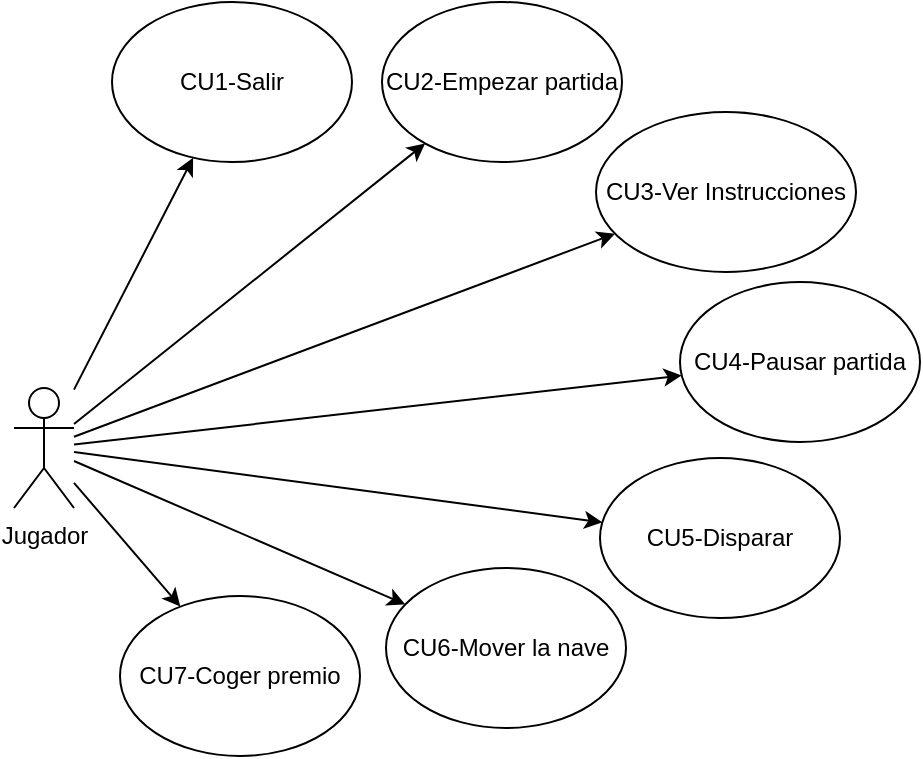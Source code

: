 <mxfile version="20.6.2" type="device"><diagram id="tzB_rQ8q-zaK1wv6MYCY" name="Página-1"><mxGraphModel dx="970" dy="570" grid="0" gridSize="10" guides="0" tooltips="1" connect="1" arrows="1" fold="1" page="1" pageScale="1" pageWidth="4000" pageHeight="2000" math="0" shadow="0"><root><mxCell id="0"/><mxCell id="1" parent="0"/><mxCell id="oEbltCSanaygElSti_s7-3" style="edgeStyle=none;rounded=0;orthogonalLoop=1;jettySize=auto;html=1;" parent="1" source="oEbltCSanaygElSti_s7-1" target="oEbltCSanaygElSti_s7-4" edge="1"><mxGeometry relative="1" as="geometry"><mxPoint x="730" y="280" as="targetPoint"/></mxGeometry></mxCell><mxCell id="oEbltCSanaygElSti_s7-6" style="edgeStyle=none;rounded=0;orthogonalLoop=1;jettySize=auto;html=1;" parent="1" source="oEbltCSanaygElSti_s7-1" target="oEbltCSanaygElSti_s7-5" edge="1"><mxGeometry relative="1" as="geometry"/></mxCell><mxCell id="oEbltCSanaygElSti_s7-8" style="edgeStyle=none;rounded=0;orthogonalLoop=1;jettySize=auto;html=1;" parent="1" source="oEbltCSanaygElSti_s7-1" target="oEbltCSanaygElSti_s7-7" edge="1"><mxGeometry relative="1" as="geometry"/></mxCell><mxCell id="oEbltCSanaygElSti_s7-10" style="edgeStyle=none;rounded=0;orthogonalLoop=1;jettySize=auto;html=1;" parent="1" source="oEbltCSanaygElSti_s7-1" target="oEbltCSanaygElSti_s7-9" edge="1"><mxGeometry relative="1" as="geometry"/></mxCell><mxCell id="oEbltCSanaygElSti_s7-12" style="edgeStyle=none;rounded=0;orthogonalLoop=1;jettySize=auto;html=1;" parent="1" source="oEbltCSanaygElSti_s7-1" target="oEbltCSanaygElSti_s7-11" edge="1"><mxGeometry relative="1" as="geometry"/></mxCell><mxCell id="oEbltCSanaygElSti_s7-14" style="edgeStyle=none;rounded=0;orthogonalLoop=1;jettySize=auto;html=1;" parent="1" source="oEbltCSanaygElSti_s7-1" target="oEbltCSanaygElSti_s7-13" edge="1"><mxGeometry relative="1" as="geometry"/></mxCell><mxCell id="oEbltCSanaygElSti_s7-16" style="edgeStyle=none;rounded=0;orthogonalLoop=1;jettySize=auto;html=1;" parent="1" source="oEbltCSanaygElSti_s7-1" target="oEbltCSanaygElSti_s7-15" edge="1"><mxGeometry relative="1" as="geometry"/></mxCell><mxCell id="oEbltCSanaygElSti_s7-1" value="Jugador" style="shape=umlActor;verticalLabelPosition=bottom;verticalAlign=top;html=1;outlineConnect=0;" parent="1" vertex="1"><mxGeometry x="540" y="470" width="30" height="60" as="geometry"/></mxCell><mxCell id="oEbltCSanaygElSti_s7-4" value="CU2-Empezar partida" style="ellipse;whiteSpace=wrap;html=1;" parent="1" vertex="1"><mxGeometry x="724" y="277" width="120" height="80" as="geometry"/></mxCell><mxCell id="oEbltCSanaygElSti_s7-5" value="CU1-Salir" style="ellipse;whiteSpace=wrap;html=1;" parent="1" vertex="1"><mxGeometry x="589" y="277" width="120" height="80" as="geometry"/></mxCell><mxCell id="oEbltCSanaygElSti_s7-7" value="CU4-Pausar partida" style="ellipse;whiteSpace=wrap;html=1;" parent="1" vertex="1"><mxGeometry x="873" y="417" width="120" height="80" as="geometry"/></mxCell><mxCell id="oEbltCSanaygElSti_s7-9" value="CU5-Disparar" style="ellipse;whiteSpace=wrap;html=1;" parent="1" vertex="1"><mxGeometry x="833" y="505" width="120" height="80" as="geometry"/></mxCell><mxCell id="oEbltCSanaygElSti_s7-11" value="CU6-Mover la nave" style="ellipse;whiteSpace=wrap;html=1;" parent="1" vertex="1"><mxGeometry x="726" y="560" width="120" height="80" as="geometry"/></mxCell><mxCell id="oEbltCSanaygElSti_s7-13" value="CU3-Ver Instrucciones" style="ellipse;whiteSpace=wrap;html=1;" parent="1" vertex="1"><mxGeometry x="831" y="332" width="130" height="80" as="geometry"/></mxCell><mxCell id="oEbltCSanaygElSti_s7-15" value="CU7-Coger premio" style="ellipse;whiteSpace=wrap;html=1;" parent="1" vertex="1"><mxGeometry x="593" y="574" width="120" height="80" as="geometry"/></mxCell></root></mxGraphModel></diagram></mxfile>